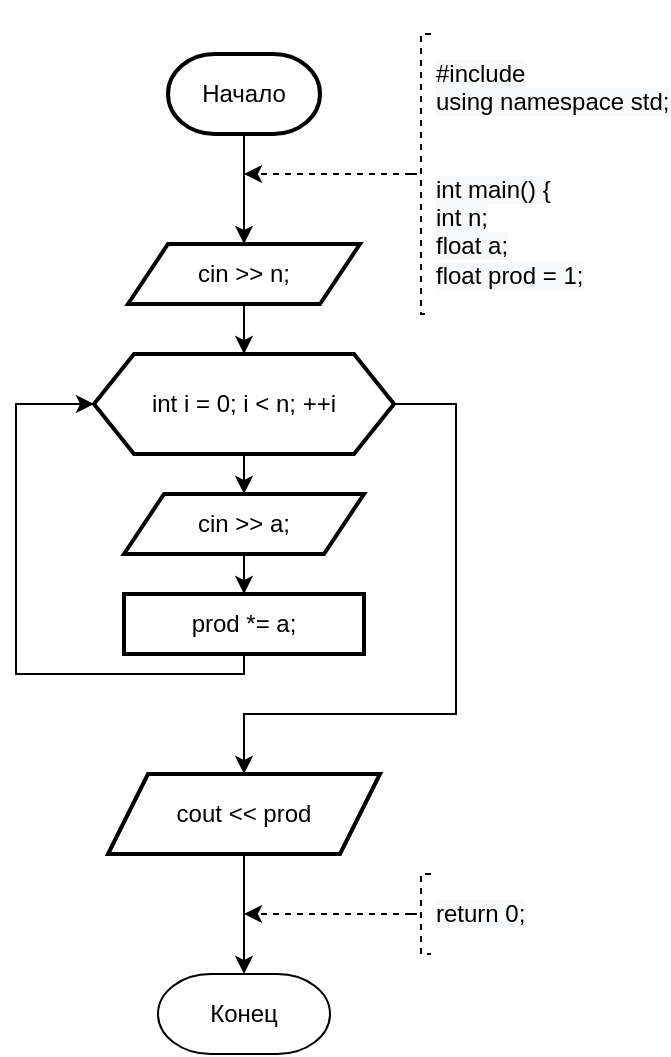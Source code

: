 <mxfile version="15.7.3" type="google"><diagram id="d5wiSLn-juUP3fR6AIbw" name="Страница 1"><mxGraphModel dx="998" dy="588" grid="1" gridSize="10" guides="1" tooltips="1" connect="1" arrows="1" fold="1" page="1" pageScale="1" pageWidth="827" pageHeight="1169" math="0" shadow="0"><root><mxCell id="0"/><mxCell id="1" parent="0"/><mxCell id="PdzP0EtBS9qO5vNw4Crt-4" value="" style="edgeStyle=orthogonalEdgeStyle;rounded=0;orthogonalLoop=1;jettySize=auto;html=1;" parent="1" source="PdzP0EtBS9qO5vNw4Crt-1" target="PdzP0EtBS9qO5vNw4Crt-3" edge="1"><mxGeometry relative="1" as="geometry"/></mxCell><mxCell id="PdzP0EtBS9qO5vNw4Crt-1" value="Начало" style="strokeWidth=2;html=1;shape=mxgraph.flowchart.terminator;whiteSpace=wrap;" parent="1" vertex="1"><mxGeometry x="376" y="40" width="76" height="40" as="geometry"/></mxCell><mxCell id="PdzP0EtBS9qO5vNw4Crt-6" value="" style="edgeStyle=orthogonalEdgeStyle;rounded=0;orthogonalLoop=1;jettySize=auto;html=1;" parent="1" source="PdzP0EtBS9qO5vNw4Crt-3" target="PdzP0EtBS9qO5vNw4Crt-5" edge="1"><mxGeometry relative="1" as="geometry"/></mxCell><mxCell id="PdzP0EtBS9qO5vNw4Crt-3" value="cin &amp;gt;&amp;gt; n;" style="shape=parallelogram;perimeter=parallelogramPerimeter;whiteSpace=wrap;html=1;fixedSize=1;strokeWidth=2;" parent="1" vertex="1"><mxGeometry x="356" y="135" width="116" height="30" as="geometry"/></mxCell><mxCell id="PdzP0EtBS9qO5vNw4Crt-8" value="" style="edgeStyle=orthogonalEdgeStyle;rounded=0;orthogonalLoop=1;jettySize=auto;html=1;" parent="1" source="PdzP0EtBS9qO5vNw4Crt-5" target="PdzP0EtBS9qO5vNw4Crt-7" edge="1"><mxGeometry relative="1" as="geometry"><Array as="points"><mxPoint x="414" y="250"/><mxPoint x="414" y="250"/></Array></mxGeometry></mxCell><mxCell id="PdzP0EtBS9qO5vNw4Crt-12" value="" style="edgeStyle=orthogonalEdgeStyle;rounded=0;orthogonalLoop=1;jettySize=auto;html=1;exitX=0.5;exitY=1;exitDx=0;exitDy=0;" parent="1" source="PdzP0EtBS9qO5vNw4Crt-9" target="PdzP0EtBS9qO5vNw4Crt-5" edge="1"><mxGeometry relative="1" as="geometry"><mxPoint x="414" y="350" as="sourcePoint"/><Array as="points"><mxPoint x="414" y="330"/><mxPoint x="414" y="350"/><mxPoint x="300" y="350"/><mxPoint x="300" y="215"/></Array></mxGeometry></mxCell><mxCell id="PdzP0EtBS9qO5vNw4Crt-5" value="int i = 0; i &amp;lt; n; ++i" style="shape=hexagon;perimeter=hexagonPerimeter2;whiteSpace=wrap;html=1;fixedSize=1;strokeWidth=2;" parent="1" vertex="1"><mxGeometry x="339" y="190" width="150" height="50" as="geometry"/></mxCell><mxCell id="PdzP0EtBS9qO5vNw4Crt-10" value="" style="edgeStyle=orthogonalEdgeStyle;rounded=0;orthogonalLoop=1;jettySize=auto;html=1;" parent="1" source="PdzP0EtBS9qO5vNw4Crt-7" target="PdzP0EtBS9qO5vNw4Crt-9" edge="1"><mxGeometry relative="1" as="geometry"/></mxCell><mxCell id="PdzP0EtBS9qO5vNw4Crt-7" value="cin &amp;gt;&amp;gt; a;" style="shape=parallelogram;perimeter=parallelogramPerimeter;whiteSpace=wrap;html=1;fixedSize=1;strokeWidth=2;" parent="1" vertex="1"><mxGeometry x="354" y="260" width="120" height="30" as="geometry"/></mxCell><mxCell id="PdzP0EtBS9qO5vNw4Crt-13" style="edgeStyle=orthogonalEdgeStyle;rounded=0;orthogonalLoop=1;jettySize=auto;html=1;exitX=1;exitY=0.5;exitDx=0;exitDy=0;entryX=0.5;entryY=0;entryDx=0;entryDy=0;" parent="1" source="PdzP0EtBS9qO5vNw4Crt-5" target="PdzP0EtBS9qO5vNw4Crt-11" edge="1"><mxGeometry relative="1" as="geometry"><Array as="points"><mxPoint x="520" y="215"/><mxPoint x="520" y="370"/><mxPoint x="414" y="370"/></Array></mxGeometry></mxCell><mxCell id="PdzP0EtBS9qO5vNw4Crt-9" value="&lt;div&gt;prod *= a;&lt;/div&gt;" style="whiteSpace=wrap;html=1;strokeWidth=2;" parent="1" vertex="1"><mxGeometry x="354" y="310" width="120" height="30" as="geometry"/></mxCell><mxCell id="PdzP0EtBS9qO5vNw4Crt-24" value="" style="edgeStyle=orthogonalEdgeStyle;rounded=0;orthogonalLoop=1;jettySize=auto;html=1;strokeWidth=1;" parent="1" source="PdzP0EtBS9qO5vNw4Crt-11" target="PdzP0EtBS9qO5vNw4Crt-23" edge="1"><mxGeometry relative="1" as="geometry"/></mxCell><mxCell id="PdzP0EtBS9qO5vNw4Crt-11" value="cout &amp;lt;&amp;lt; prod" style="shape=parallelogram;perimeter=parallelogramPerimeter;whiteSpace=wrap;html=1;fixedSize=1;strokeWidth=2;" parent="1" vertex="1"><mxGeometry x="346" y="400" width="136" height="40" as="geometry"/></mxCell><mxCell id="PdzP0EtBS9qO5vNw4Crt-17" style="edgeStyle=orthogonalEdgeStyle;rounded=0;orthogonalLoop=1;jettySize=auto;html=1;exitX=0;exitY=0.5;exitDx=0;exitDy=0;exitPerimeter=0;dashed=1;strokeWidth=1;" parent="1" source="PdzP0EtBS9qO5vNw4Crt-15" edge="1"><mxGeometry relative="1" as="geometry"><mxPoint x="414" y="470" as="targetPoint"/></mxGeometry></mxCell><mxCell id="PdzP0EtBS9qO5vNw4Crt-15" value="&#10;&#10;&lt;span style=&quot;color: rgb(0, 0, 0); font-family: helvetica; font-size: 12px; font-style: normal; font-weight: 400; letter-spacing: normal; text-align: left; text-indent: 0px; text-transform: none; word-spacing: 0px; background-color: rgb(248, 249, 250); display: inline; float: none;&quot;&gt;return 0;&lt;/span&gt;&#10;&#10;" style="strokeWidth=1;html=1;shape=mxgraph.flowchart.annotation_2;align=left;labelPosition=right;pointerEvents=1;dashed=1;" parent="1" vertex="1"><mxGeometry x="497.5" y="450" width="10" height="40" as="geometry"/></mxCell><mxCell id="PdzP0EtBS9qO5vNw4Crt-20" style="edgeStyle=orthogonalEdgeStyle;rounded=0;orthogonalLoop=1;jettySize=auto;html=1;exitX=0;exitY=0.5;exitDx=0;exitDy=0;exitPerimeter=0;dashed=1;strokeWidth=1;" parent="1" source="PdzP0EtBS9qO5vNw4Crt-18" edge="1"><mxGeometry relative="1" as="geometry"><mxPoint x="414" y="100" as="targetPoint"/></mxGeometry></mxCell><mxCell id="PdzP0EtBS9qO5vNw4Crt-18" value="&#10;&#10;&lt;span style=&quot;color: rgb(0, 0, 0); font-family: helvetica; font-size: 12px; font-style: normal; font-weight: 400; letter-spacing: normal; text-align: left; text-indent: 0px; text-transform: none; word-spacing: 0px; background-color: rgb(248, 249, 250); display: inline; float: none;&quot;&gt;#include&lt;/span&gt;&lt;br style=&quot;color: rgb(0, 0, 0); font-family: helvetica; font-size: 12px; font-style: normal; font-weight: 400; letter-spacing: normal; text-align: left; text-indent: 0px; text-transform: none; word-spacing: 0px; background-color: rgb(248, 249, 250);&quot;&gt;&lt;span style=&quot;color: rgb(0, 0, 0); font-family: helvetica; font-size: 12px; font-style: normal; font-weight: 400; letter-spacing: normal; text-align: left; text-indent: 0px; text-transform: none; word-spacing: 0px; background-color: rgb(248, 249, 250); display: inline; float: none;&quot;&gt;using namespace std;&lt;/span&gt;&lt;br style=&quot;color: rgb(0, 0, 0); font-family: helvetica; font-size: 12px; font-style: normal; font-weight: 400; letter-spacing: normal; text-align: left; text-indent: 0px; text-transform: none; word-spacing: 0px; background-color: rgb(248, 249, 250);&quot;&gt;&lt;br style=&quot;color: rgb(0, 0, 0); font-family: helvetica; font-size: 12px; font-style: normal; font-weight: 400; letter-spacing: normal; text-align: left; text-indent: 0px; text-transform: none; word-spacing: 0px; background-color: rgb(248, 249, 250);&quot;&gt;&lt;br style=&quot;color: rgb(0, 0, 0); font-family: helvetica; font-size: 12px; font-style: normal; font-weight: 400; letter-spacing: normal; text-align: left; text-indent: 0px; text-transform: none; word-spacing: 0px; background-color: rgb(248, 249, 250);&quot;&gt;&lt;span style=&quot;color: rgb(0, 0, 0); font-family: helvetica; font-size: 12px; font-style: normal; font-weight: 400; letter-spacing: normal; text-align: left; text-indent: 0px; text-transform: none; word-spacing: 0px; background-color: rgb(248, 249, 250); display: inline; float: none;&quot;&gt;int main() {&lt;/span&gt;&lt;br style=&quot;color: rgb(0, 0, 0); font-family: helvetica; font-size: 12px; font-style: normal; font-weight: 400; letter-spacing: normal; text-align: left; text-indent: 0px; text-transform: none; word-spacing: 0px; background-color: rgb(248, 249, 250);&quot;&gt;&lt;span style=&quot;color: rgb(0, 0, 0); font-family: helvetica; font-size: 12px; font-style: normal; font-weight: 400; letter-spacing: normal; text-align: left; text-indent: 0px; text-transform: none; word-spacing: 0px; background-color: rgb(248, 249, 250); display: inline; float: none;&quot;&gt;int n;&lt;/span&gt;&lt;br style=&quot;color: rgb(0, 0, 0); font-family: helvetica; font-size: 12px; font-style: normal; font-weight: 400; letter-spacing: normal; text-align: left; text-indent: 0px; text-transform: none; word-spacing: 0px; background-color: rgb(248, 249, 250);&quot;&gt;&lt;span style=&quot;color: rgb(0, 0, 0); font-family: helvetica; font-size: 12px; font-style: normal; font-weight: 400; letter-spacing: normal; text-align: left; text-indent: 0px; text-transform: none; word-spacing: 0px; background-color: rgb(248, 249, 250); display: inline; float: none;&quot;&gt;float a;&lt;/span&gt;&lt;br style=&quot;color: rgb(0, 0, 0); font-family: helvetica; font-size: 12px; font-style: normal; font-weight: 400; letter-spacing: normal; text-align: left; text-indent: 0px; text-transform: none; word-spacing: 0px; background-color: rgb(248, 249, 250);&quot;&gt;&lt;span style=&quot;color: rgb(0, 0, 0); font-family: helvetica; font-size: 12px; font-style: normal; font-weight: 400; letter-spacing: normal; text-align: left; text-indent: 0px; text-transform: none; word-spacing: 0px; background-color: rgb(248, 249, 250); display: inline; float: none;&quot;&gt;float prod = 1;&lt;/span&gt;&#10;&#10;" style="strokeWidth=1;html=1;shape=mxgraph.flowchart.annotation_2;align=left;labelPosition=right;pointerEvents=1;dashed=1;" parent="1" vertex="1"><mxGeometry x="497.5" y="30" width="10" height="140" as="geometry"/></mxCell><mxCell id="PdzP0EtBS9qO5vNw4Crt-23" value="Конец" style="strokeWidth=1;html=1;shape=mxgraph.flowchart.terminator;whiteSpace=wrap;align=center;" parent="1" vertex="1"><mxGeometry x="371" y="500" width="86" height="40" as="geometry"/></mxCell></root></mxGraphModel></diagram></mxfile>